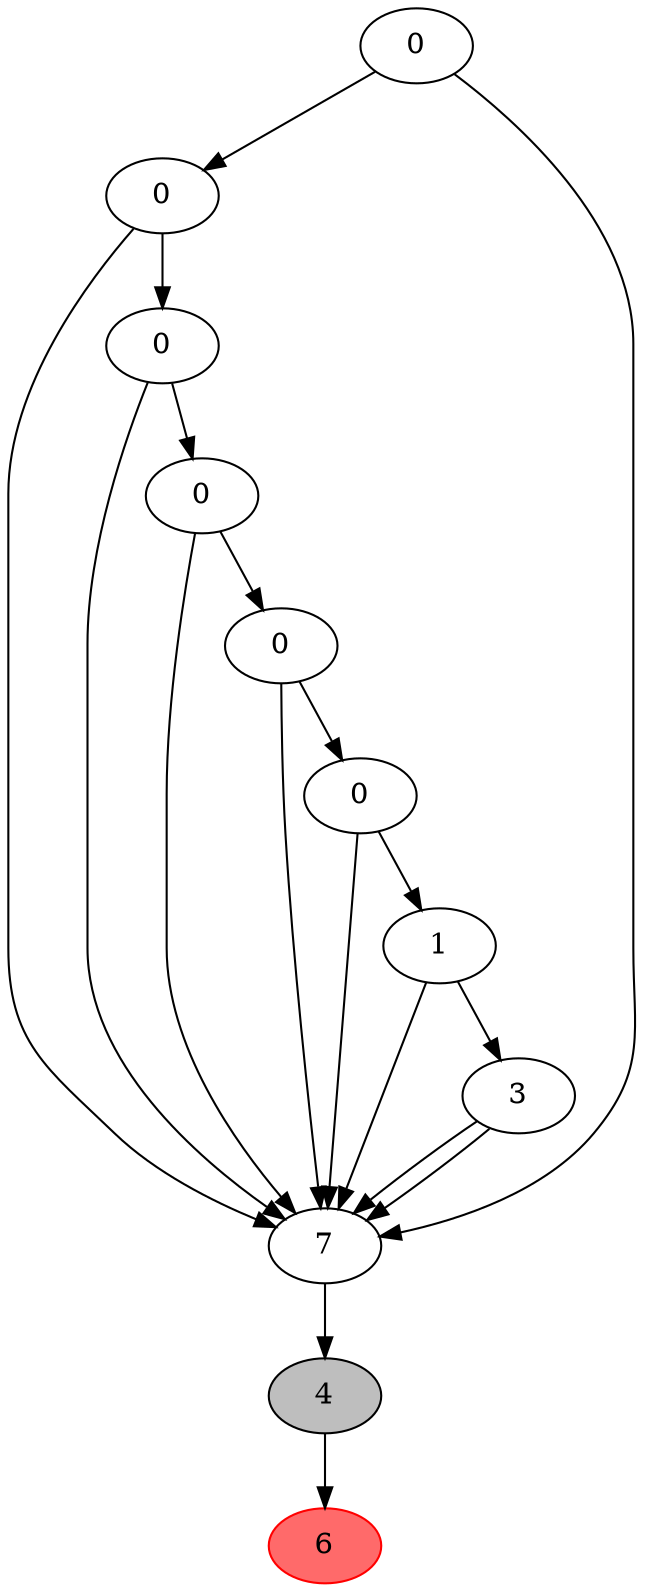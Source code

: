 digraph {
	node[style=filled, fillcolor=white];
	n0x60000170da00 -> n0x600001763e40
	n0x60000170da00 -> n0x600001758080
	n0x60000170da00[label="0"]
	{rank = same; n0x60000170da00; }
	n0x600001763e40 -> n0x600001762d40
	n0x600001763e40 -> n0x600001758080
	n0x600001763e40[label="0"]
	{rank = same; n0x600001763e40; }
	n0x600001762d40 -> n0x600001763460
	n0x600001762d40 -> n0x600001758080
	n0x600001762d40[label="0"]
	{rank = same; n0x600001762d40; }
	n0x600001763460 -> n0x600001776c80
	n0x600001763460 -> n0x600001758080
	n0x600001763460[label="0"]
	{rank = same; n0x600001763460; }
	n0x600001776c80 -> n0x600001764f20
	n0x600001776c80 -> n0x600001758080
	n0x600001776c80[label="0"]
	{rank = same; n0x600001776c80; }
	n0x600001764f20 -> n0x600001758080
	n0x600001764f20 -> n0x600001762ce0
	n0x600001764f20[label="0"]
	{rank = same; n0x600001764f20; }
	n0x600001762ce0 -> n0x600001758080
	n0x600001762ce0 -> n0x600001760880
	n0x600001762ce0[label="1"]
	{rank = same; n0x600001762ce0; }
	n0x600001760880 -> n0x600001758080
	n0x600001760880 -> n0x600001758080
	n0x600001760880[label="3"]
	{rank = same; n0x600001760880; }
	n0x600001758080[label="7"]
	{rank = same; n0x600001758080; }
n0x600001758080 -> n0x600001776fe0;
subgraph RBTree0x600001776fe0 {

	n0x600001776fe0 [label="4", color=black, fillcolor="#bebebe", style=filled];
	n0x600001760e00 [label="6", color=red, fillcolor="#ff6a6a", style=filled];
	n0x600001776fe0 -> {n0x600001760e00};

}
}